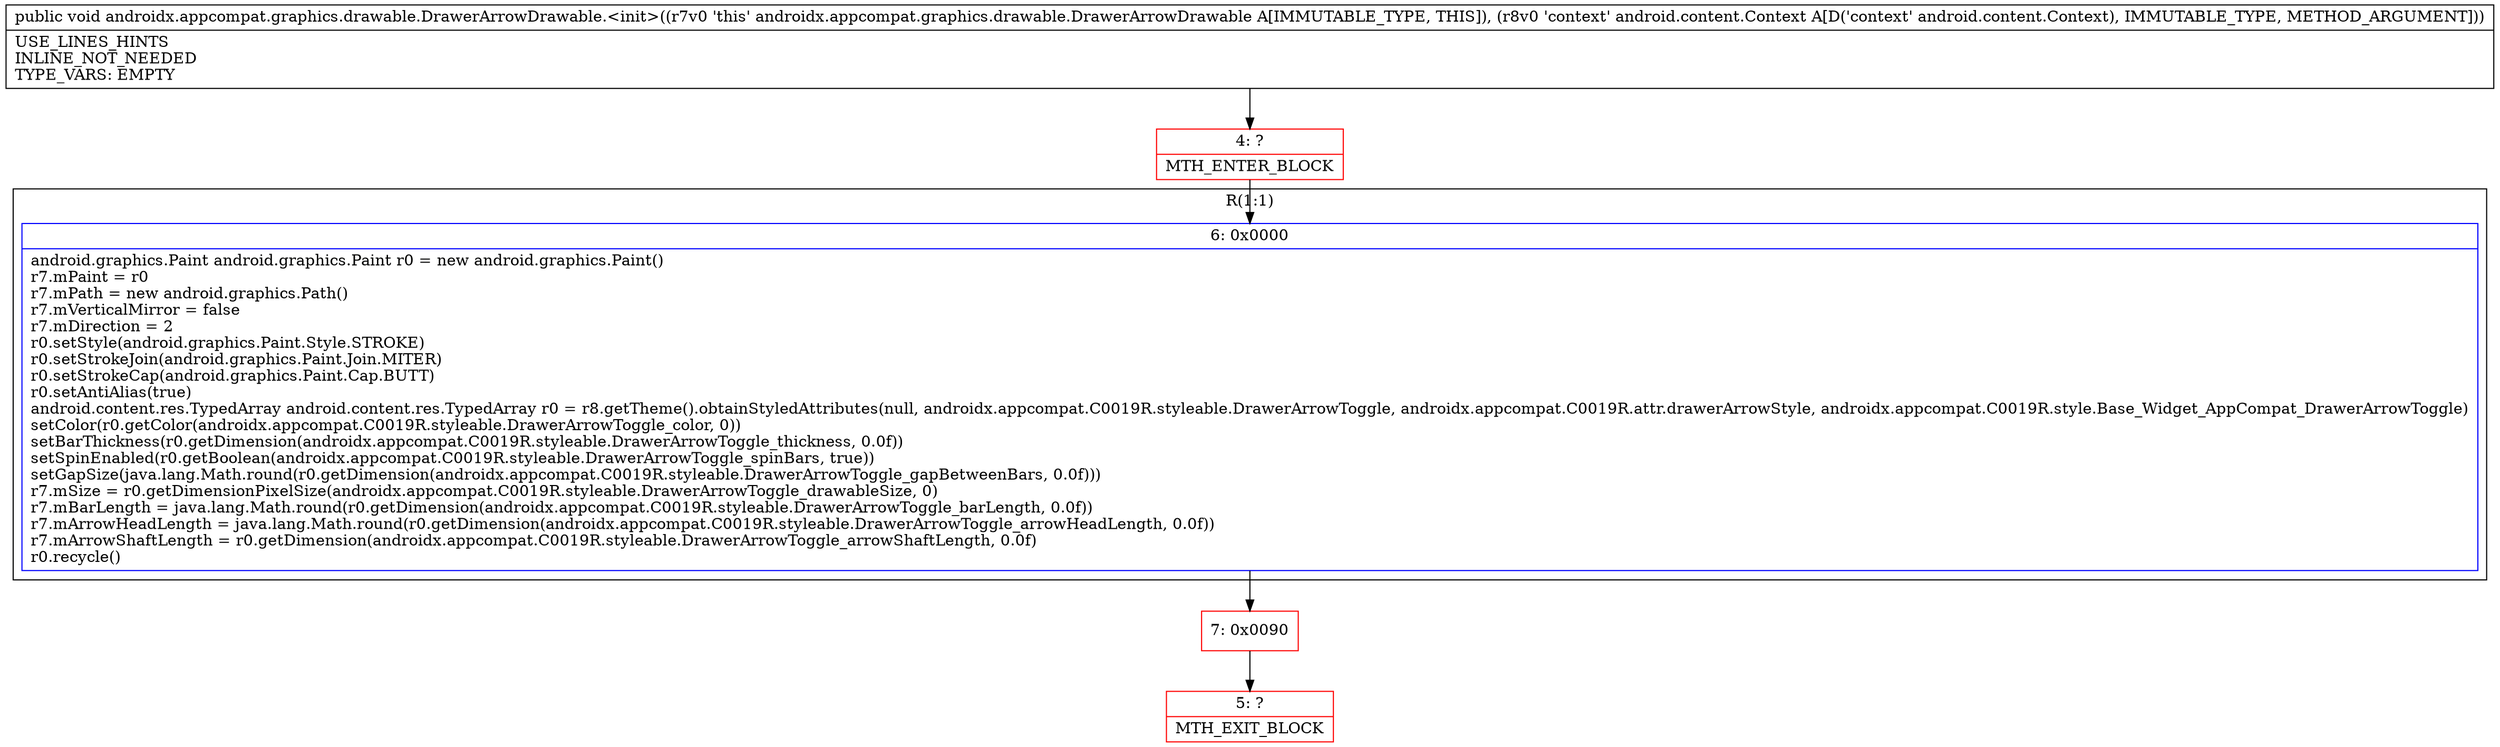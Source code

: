 digraph "CFG forandroidx.appcompat.graphics.drawable.DrawerArrowDrawable.\<init\>(Landroid\/content\/Context;)V" {
subgraph cluster_Region_1116633921 {
label = "R(1:1)";
node [shape=record,color=blue];
Node_6 [shape=record,label="{6\:\ 0x0000|android.graphics.Paint android.graphics.Paint r0 = new android.graphics.Paint()\lr7.mPaint = r0\lr7.mPath = new android.graphics.Path()\lr7.mVerticalMirror = false\lr7.mDirection = 2\lr0.setStyle(android.graphics.Paint.Style.STROKE)\lr0.setStrokeJoin(android.graphics.Paint.Join.MITER)\lr0.setStrokeCap(android.graphics.Paint.Cap.BUTT)\lr0.setAntiAlias(true)\landroid.content.res.TypedArray android.content.res.TypedArray r0 = r8.getTheme().obtainStyledAttributes(null, androidx.appcompat.C0019R.styleable.DrawerArrowToggle, androidx.appcompat.C0019R.attr.drawerArrowStyle, androidx.appcompat.C0019R.style.Base_Widget_AppCompat_DrawerArrowToggle)\lsetColor(r0.getColor(androidx.appcompat.C0019R.styleable.DrawerArrowToggle_color, 0))\lsetBarThickness(r0.getDimension(androidx.appcompat.C0019R.styleable.DrawerArrowToggle_thickness, 0.0f))\lsetSpinEnabled(r0.getBoolean(androidx.appcompat.C0019R.styleable.DrawerArrowToggle_spinBars, true))\lsetGapSize(java.lang.Math.round(r0.getDimension(androidx.appcompat.C0019R.styleable.DrawerArrowToggle_gapBetweenBars, 0.0f)))\lr7.mSize = r0.getDimensionPixelSize(androidx.appcompat.C0019R.styleable.DrawerArrowToggle_drawableSize, 0)\lr7.mBarLength = java.lang.Math.round(r0.getDimension(androidx.appcompat.C0019R.styleable.DrawerArrowToggle_barLength, 0.0f))\lr7.mArrowHeadLength = java.lang.Math.round(r0.getDimension(androidx.appcompat.C0019R.styleable.DrawerArrowToggle_arrowHeadLength, 0.0f))\lr7.mArrowShaftLength = r0.getDimension(androidx.appcompat.C0019R.styleable.DrawerArrowToggle_arrowShaftLength, 0.0f)\lr0.recycle()\l}"];
}
Node_4 [shape=record,color=red,label="{4\:\ ?|MTH_ENTER_BLOCK\l}"];
Node_7 [shape=record,color=red,label="{7\:\ 0x0090}"];
Node_5 [shape=record,color=red,label="{5\:\ ?|MTH_EXIT_BLOCK\l}"];
MethodNode[shape=record,label="{public void androidx.appcompat.graphics.drawable.DrawerArrowDrawable.\<init\>((r7v0 'this' androidx.appcompat.graphics.drawable.DrawerArrowDrawable A[IMMUTABLE_TYPE, THIS]), (r8v0 'context' android.content.Context A[D('context' android.content.Context), IMMUTABLE_TYPE, METHOD_ARGUMENT]))  | USE_LINES_HINTS\lINLINE_NOT_NEEDED\lTYPE_VARS: EMPTY\l}"];
MethodNode -> Node_4;Node_6 -> Node_7;
Node_4 -> Node_6;
Node_7 -> Node_5;
}

